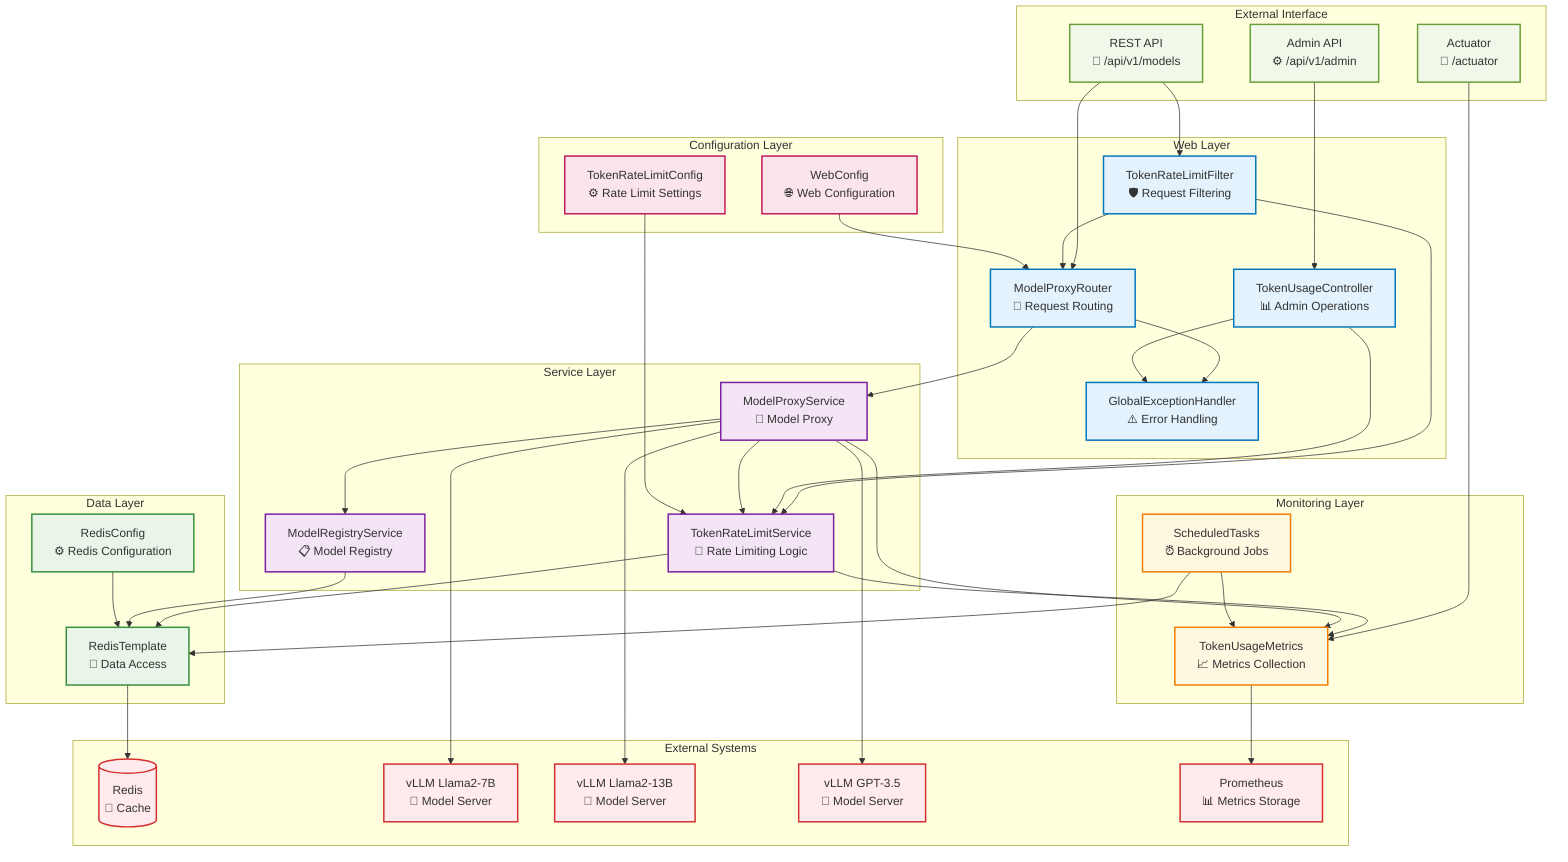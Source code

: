 graph TB
    %% 외부 인터페이스
    subgraph "External Interface"
        API[REST API<br/>📡 /api/v1/models]
        Admin[Admin API<br/>⚙️ /api/v1/admin]
        Actuator[Actuator<br/>🏥 /actuator]
    end
    
    %% 웹 계층
    subgraph "Web Layer"
        Filter[TokenRateLimitFilter<br/>🛡️ Request Filtering]
        Router[ModelProxyRouter<br/>🔀 Request Routing]
        Controller[TokenUsageController<br/>📊 Admin Operations]
        ExceptionHandler[GlobalExceptionHandler<br/>⚠️ Error Handling]
    end
    
    %% 서비스 계층
    subgraph "Service Layer"
        RateLimitService[TokenRateLimitService<br/>🚦 Rate Limiting Logic]
        ProxyService[ModelProxyService<br/>🔄 Model Proxy]
        RegistryService[ModelRegistryService<br/>📋 Model Registry]
    end
    
    %% 데이터 계층
    subgraph "Data Layer"
        RedisConfig[RedisConfig<br/>⚙️ Redis Configuration]
        RedisTemplate[RedisTemplate<br/>💾 Data Access]
    end
    
    %% 모니터링 계층
    subgraph "Monitoring Layer"
        Metrics[TokenUsageMetrics<br/>📈 Metrics Collection]
        ScheduledTasks[ScheduledTasks<br/>⏰ Background Jobs]
    end
    
    %% 설정 계층
    subgraph "Configuration Layer"
        RateLimitConfig[TokenRateLimitConfig<br/>⚙️ Rate Limit Settings]
        WebConfig[WebConfig<br/>🌐 Web Configuration]
    end
    
    %% 외부 시스템
    subgraph "External Systems"
        Redis[(Redis<br/>💾 Cache)]
        vLLM1[vLLM Llama2-7B<br/>🤖 Model Server]
        vLLM2[vLLM Llama2-13B<br/>🤖 Model Server]
        vLLM3[vLLM GPT-3.5<br/>🤖 Model Server]
        Prometheus[Prometheus<br/>📊 Metrics Storage]
    end
    
    %% 연결 관계 - 외부에서 웹 계층으로
    API --> Filter
    API --> Router
    Admin --> Controller
    Actuator --> Metrics
    
    %% 웹 계층 내부 연결
    Filter --> Router
    Router --> ExceptionHandler
    Controller --> ExceptionHandler
    
    %% 웹 계층에서 서비스 계층으로
    Filter --> RateLimitService
    Router --> ProxyService
    Controller --> RateLimitService
    
    %% 서비스 계층 내부 연결
    ProxyService --> RateLimitService
    ProxyService --> RegistryService
    
    %% 서비스 계층에서 데이터 계층으로
    RateLimitService --> RedisTemplate
    RegistryService --> RedisTemplate
    
    %% 데이터 계층에서 외부 시스템으로
    RedisTemplate --> Redis
    
    %% 서비스 계층에서 외부 모델 서버로
    ProxyService --> vLLM1
    ProxyService --> vLLM2
    ProxyService --> vLLM3
    
    %% 모니터링 연결
    RateLimitService --> Metrics
    ProxyService --> Metrics
    Metrics --> Prometheus
    ScheduledTasks --> RedisTemplate
    ScheduledTasks --> Metrics
    
    %% 설정 연결
    RateLimitConfig --> RateLimitService
    WebConfig --> Router
    RedisConfig --> RedisTemplate
    
    %% 스타일링
    classDef webStyle fill:#e3f2fd,stroke:#0277bd,stroke-width:2px
    classDef serviceStyle fill:#f3e5f5,stroke:#7b1fa2,stroke-width:2px
    classDef dataStyle fill:#e8f5e8,stroke:#388e3c,stroke-width:2px
    classDef monitorStyle fill:#fff8e1,stroke:#f57c00,stroke-width:2px
    classDef configStyle fill:#fce4ec,stroke:#c2185b,stroke-width:2px
    classDef externalStyle fill:#ffebee,stroke:#d32f2f,stroke-width:2px
    classDef interfaceStyle fill:#f1f8e9,stroke:#689f38,stroke-width:2px
    
    class Filter,Router,Controller,ExceptionHandler webStyle
    class RateLimitService,ProxyService,RegistryService serviceStyle
    class RedisConfig,RedisTemplate dataStyle
    class Metrics,ScheduledTasks monitorStyle
    class RateLimitConfig,WebConfig configStyle
    class Redis,vLLM1,vLLM2,vLLM3,Prometheus externalStyle
    class API,Admin,Actuator interfaceStyle